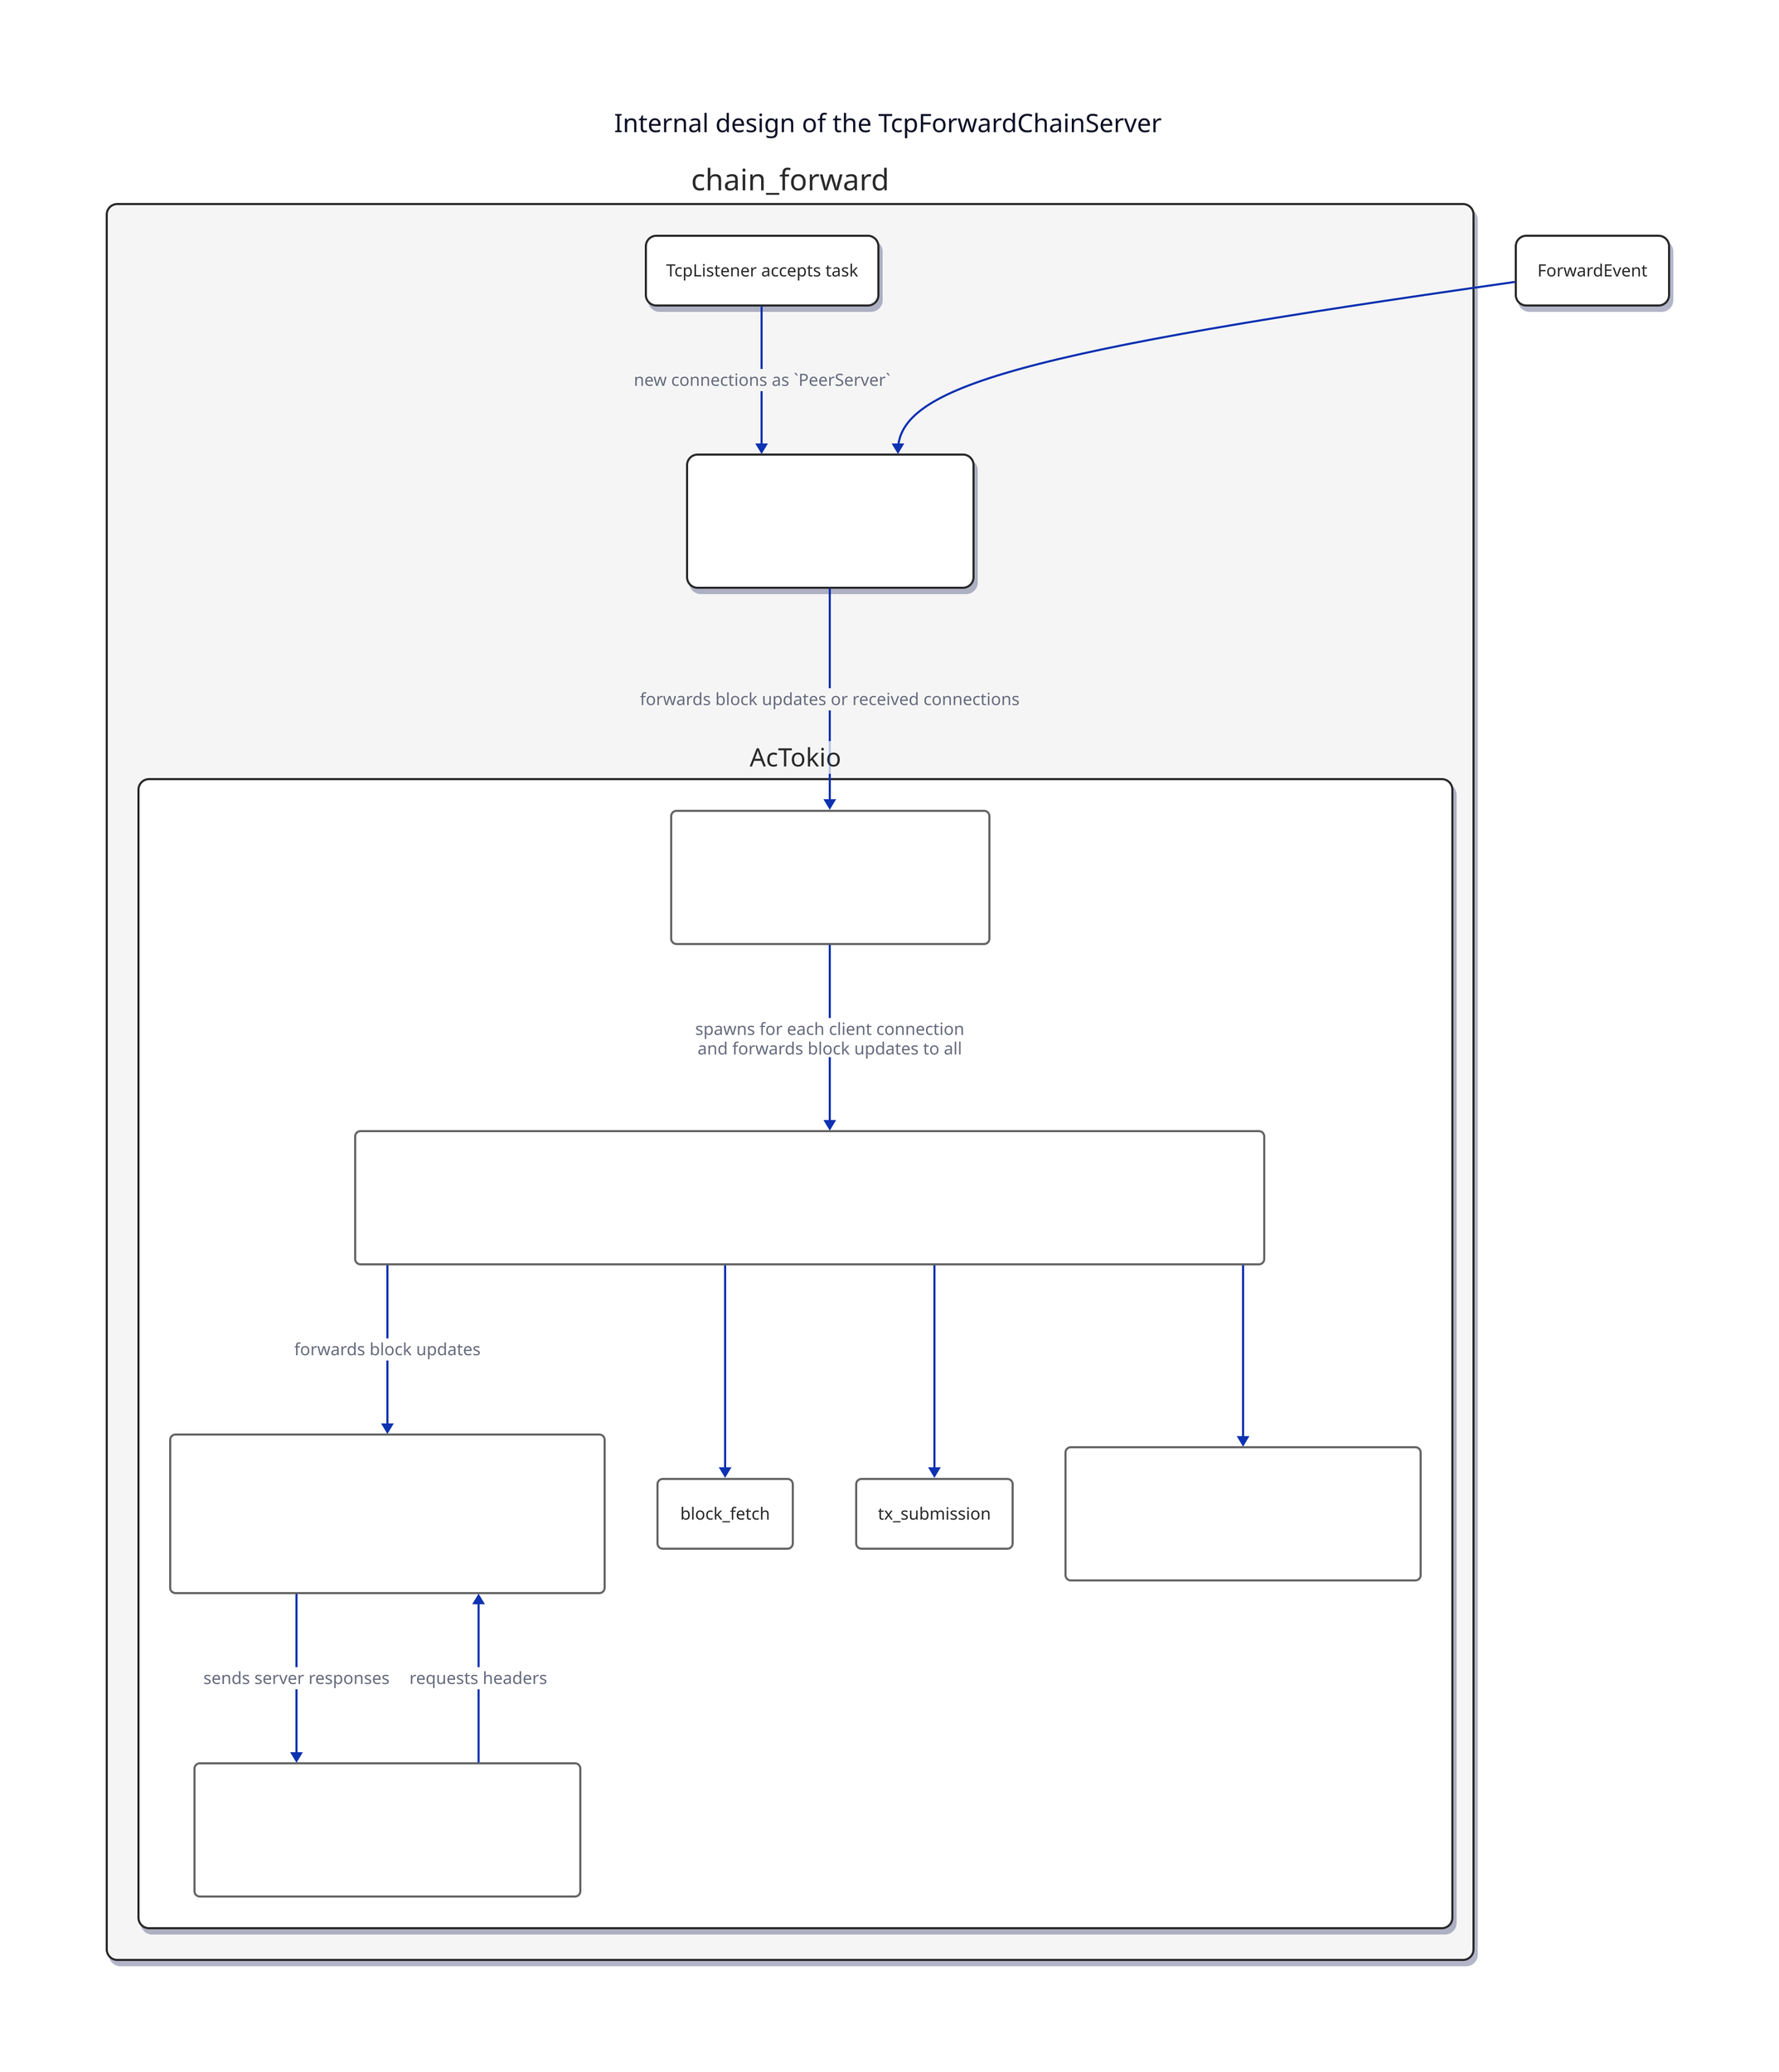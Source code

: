 title: {
  label: "Internal design of the TcpForwardChainServer"
  near: top-center
  shape: text
  style.font-size: 24
  style.bold: true
}

# Styles
classes: {
  component: {
    style: {
      stroke: "#2a2a2a"
      fill: "#ffffff"
      font-color: "#2a2a2a"
      border-radius: 10
      shadow: true
    }
  }
  container: {
    style: {
      stroke: "#2a2a2a"
      fill: "#f5f5f5"
      font-color: "#2a2a2a"
      border-radius: 10
      shadow: true
    }
  }
  subcomponent: {
    style: {
      stroke: "#666666"
      fill: "#ffffff"
      font-color: "#2a2a2a"
      border-radius: 5
      shadow: false
    }
  }
}

prev: {
  class: component
  label: "ForwardEvent"
}

chain_forward: {
  class: container
  label: "chain_forward"

  accept: {
    class: component
    label: "TcpListener accepts task"
  }

  stage: {
    class: component
    label: ""
    t: |md
      ### TcpForwardChainServer
      tracks current `tip`
    |
  }

  AcTokio: {
    class: component

    client_supervisor: {
      class: subcomponent
      label: ""
      t: |md
        ### client_supervisor
        maintains a map of live client actors
      |
    }

    client_protocols: {
      class: subcomponent
      label: ""
      t: |md
        ### client_protocols
        supervises the per-miniprotocol actors
      |
    }

    chain_sync: {
      class: subcomponent
      label: ""
      t: |md
        ### chain_sync
        performs initial intersection and<br/>
        tracks outstanding messages to be sent to the client
      |
    }
    chain_sync_handler: {
      class: subcomponent
      label: ""
      t: |md
        ### chain_sync_handler
        runs the `chainsync::Server` mini-protocol
      |
    }

    block_fetch: {class: subcomponent}
    tx_submission: {class: subcomponent}
    keep_alive: {
      class: subcomponent
      label: ""
      t: |md
        ### keep_alive
        runs the `keepalive` ping pong protocol
      |
    }

    client_supervisor -> client_protocols: "spawns for each client connection\nand forwards block updates to all"
    client_protocols -> chain_sync: "forwards block updates"
    chain_sync -> chain_sync_handler: "sends server responses"
    chain_sync_handler -> chain_sync: "requests headers"
    client_protocols -> block_fetch
    client_protocols -> tx_submission
    client_protocols -> keep_alive
  }

  accept -> stage: "new connections as `PeerServer`"
  stage -> AcTokio.client_supervisor: "forwards block updates or received connections"
}

prev -> chain_forward.stage

